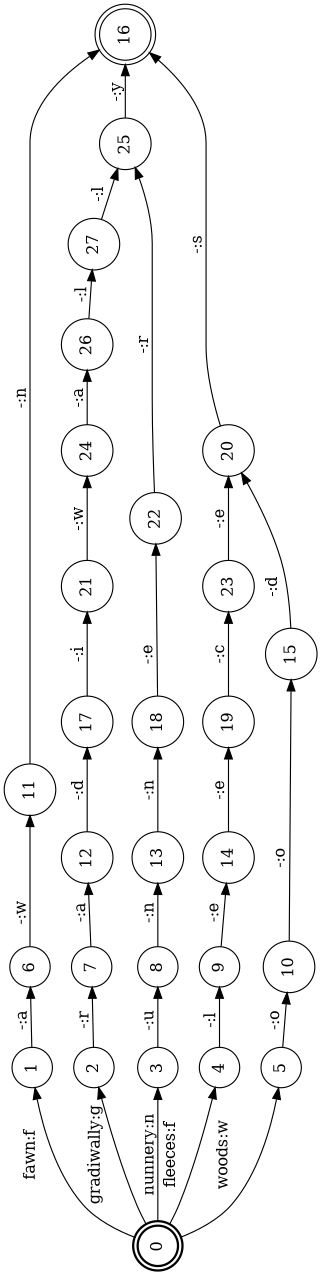 digraph FST {
rankdir = LR;
size = "8.5,11";
label = "";
center = 1;
orientation = Landscape;
ranksep = "0.4";
nodesep = "0.25";
0 [label = "0", shape = doublecircle, style = bold, fontsize = 14]
	0 -> 1 [label = "fawn:f", fontsize = 14];
	0 -> 2 [label = "gradiwally:g", fontsize = 14];
	0 -> 3 [label = "nunnery:n", fontsize = 14];
	0 -> 4 [label = "fleeces:f", fontsize = 14];
	0 -> 5 [label = "woods:w", fontsize = 14];
1 [label = "1", shape = circle, style = solid, fontsize = 14]
	1 -> 6 [label = "-:a", fontsize = 14];
2 [label = "2", shape = circle, style = solid, fontsize = 14]
	2 -> 7 [label = "-:r", fontsize = 14];
3 [label = "3", shape = circle, style = solid, fontsize = 14]
	3 -> 8 [label = "-:u", fontsize = 14];
4 [label = "4", shape = circle, style = solid, fontsize = 14]
	4 -> 9 [label = "-:l", fontsize = 14];
5 [label = "5", shape = circle, style = solid, fontsize = 14]
	5 -> 10 [label = "-:o", fontsize = 14];
6 [label = "6", shape = circle, style = solid, fontsize = 14]
	6 -> 11 [label = "-:w", fontsize = 14];
7 [label = "7", shape = circle, style = solid, fontsize = 14]
	7 -> 12 [label = "-:a", fontsize = 14];
8 [label = "8", shape = circle, style = solid, fontsize = 14]
	8 -> 13 [label = "-:n", fontsize = 14];
9 [label = "9", shape = circle, style = solid, fontsize = 14]
	9 -> 14 [label = "-:e", fontsize = 14];
10 [label = "10", shape = circle, style = solid, fontsize = 14]
	10 -> 15 [label = "-:o", fontsize = 14];
11 [label = "11", shape = circle, style = solid, fontsize = 14]
	11 -> 16 [label = "-:n", fontsize = 14];
12 [label = "12", shape = circle, style = solid, fontsize = 14]
	12 -> 17 [label = "-:d", fontsize = 14];
13 [label = "13", shape = circle, style = solid, fontsize = 14]
	13 -> 18 [label = "-:n", fontsize = 14];
14 [label = "14", shape = circle, style = solid, fontsize = 14]
	14 -> 19 [label = "-:e", fontsize = 14];
15 [label = "15", shape = circle, style = solid, fontsize = 14]
	15 -> 20 [label = "-:d", fontsize = 14];
16 [label = "16", shape = doublecircle, style = solid, fontsize = 14]
17 [label = "17", shape = circle, style = solid, fontsize = 14]
	17 -> 21 [label = "-:i", fontsize = 14];
18 [label = "18", shape = circle, style = solid, fontsize = 14]
	18 -> 22 [label = "-:e", fontsize = 14];
19 [label = "19", shape = circle, style = solid, fontsize = 14]
	19 -> 23 [label = "-:c", fontsize = 14];
20 [label = "20", shape = circle, style = solid, fontsize = 14]
	20 -> 16 [label = "-:s", fontsize = 14];
21 [label = "21", shape = circle, style = solid, fontsize = 14]
	21 -> 24 [label = "-:w", fontsize = 14];
22 [label = "22", shape = circle, style = solid, fontsize = 14]
	22 -> 25 [label = "-:r", fontsize = 14];
23 [label = "23", shape = circle, style = solid, fontsize = 14]
	23 -> 20 [label = "-:e", fontsize = 14];
24 [label = "24", shape = circle, style = solid, fontsize = 14]
	24 -> 26 [label = "-:a", fontsize = 14];
25 [label = "25", shape = circle, style = solid, fontsize = 14]
	25 -> 16 [label = "-:y", fontsize = 14];
26 [label = "26", shape = circle, style = solid, fontsize = 14]
	26 -> 27 [label = "-:l", fontsize = 14];
27 [label = "27", shape = circle, style = solid, fontsize = 14]
	27 -> 25 [label = "-:l", fontsize = 14];
}
